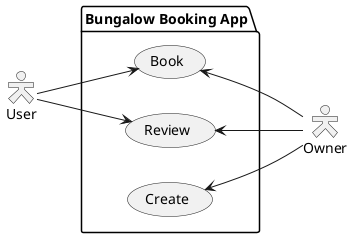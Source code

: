 @startuml Bungalow Booking Usecase Diagram
left to right direction
skinparam actorStyle Hollow

actor "User" as user
actor "Owner" as owner

package "Bungalow Booking App" {
    usecase "Book" as uc1
    usecase "Review" as uc2
    usecase "Create" as uc3
}

user --> uc1
user --> uc2
uc3 <-- owner
uc1 <-- owner
uc2 <-- owner

@enduml